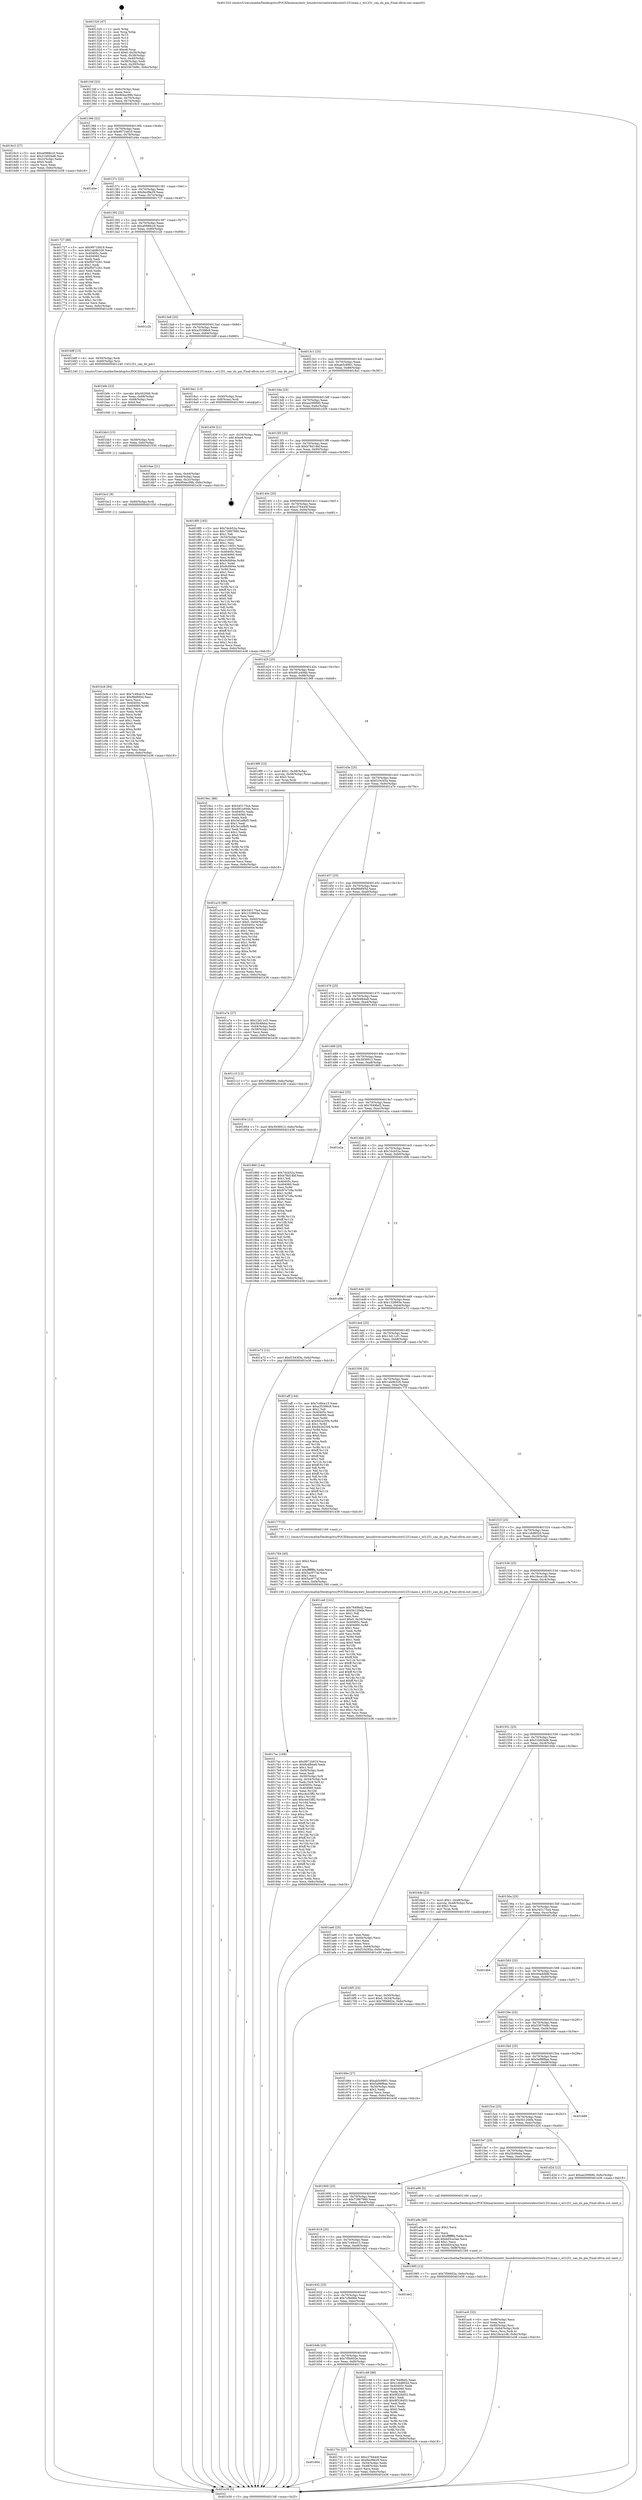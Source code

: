 digraph "0x401320" {
  label = "0x401320 (/mnt/c/Users/mathe/Desktop/tcc/POCII/binaries/extr_linuxdriversnetwirelesstiwl1251main.c_wl1251_can_do_pm_Final-ollvm.out::main(0))"
  labelloc = "t"
  node[shape=record]

  Entry [label="",width=0.3,height=0.3,shape=circle,fillcolor=black,style=filled]
  "0x40134f" [label="{
     0x40134f [23]\l
     | [instrs]\l
     &nbsp;&nbsp;0x40134f \<+3\>: mov -0x6c(%rbp),%eax\l
     &nbsp;&nbsp;0x401352 \<+2\>: mov %eax,%ecx\l
     &nbsp;&nbsp;0x401354 \<+6\>: sub $0x904ec99b,%ecx\l
     &nbsp;&nbsp;0x40135a \<+3\>: mov %eax,-0x70(%rbp)\l
     &nbsp;&nbsp;0x40135d \<+3\>: mov %ecx,-0x74(%rbp)\l
     &nbsp;&nbsp;0x401360 \<+6\>: je 00000000004016c3 \<main+0x3a3\>\l
  }"]
  "0x4016c3" [label="{
     0x4016c3 [27]\l
     | [instrs]\l
     &nbsp;&nbsp;0x4016c3 \<+5\>: mov $0xa0988cc0,%eax\l
     &nbsp;&nbsp;0x4016c8 \<+5\>: mov $0x31b92bd6,%ecx\l
     &nbsp;&nbsp;0x4016cd \<+3\>: mov -0x2c(%rbp),%edx\l
     &nbsp;&nbsp;0x4016d0 \<+3\>: cmp $0x0,%edx\l
     &nbsp;&nbsp;0x4016d3 \<+3\>: cmove %ecx,%eax\l
     &nbsp;&nbsp;0x4016d6 \<+3\>: mov %eax,-0x6c(%rbp)\l
     &nbsp;&nbsp;0x4016d9 \<+5\>: jmp 0000000000401e38 \<main+0xb18\>\l
  }"]
  "0x401366" [label="{
     0x401366 [22]\l
     | [instrs]\l
     &nbsp;&nbsp;0x401366 \<+5\>: jmp 000000000040136b \<main+0x4b\>\l
     &nbsp;&nbsp;0x40136b \<+3\>: mov -0x70(%rbp),%eax\l
     &nbsp;&nbsp;0x40136e \<+5\>: sub $0x9971b919,%eax\l
     &nbsp;&nbsp;0x401373 \<+3\>: mov %eax,-0x78(%rbp)\l
     &nbsp;&nbsp;0x401376 \<+6\>: je 0000000000401d4e \<main+0xa2e\>\l
  }"]
  Exit [label="",width=0.3,height=0.3,shape=circle,fillcolor=black,style=filled,peripheries=2]
  "0x401d4e" [label="{
     0x401d4e\l
  }", style=dashed]
  "0x40137c" [label="{
     0x40137c [22]\l
     | [instrs]\l
     &nbsp;&nbsp;0x40137c \<+5\>: jmp 0000000000401381 \<main+0x61\>\l
     &nbsp;&nbsp;0x401381 \<+3\>: mov -0x70(%rbp),%eax\l
     &nbsp;&nbsp;0x401384 \<+5\>: sub $0x9ecf9e29,%eax\l
     &nbsp;&nbsp;0x401389 \<+3\>: mov %eax,-0x7c(%rbp)\l
     &nbsp;&nbsp;0x40138c \<+6\>: je 0000000000401727 \<main+0x407\>\l
  }"]
  "0x401bcb" [label="{
     0x401bcb [84]\l
     | [instrs]\l
     &nbsp;&nbsp;0x401bcb \<+5\>: mov $0x7c49ce15,%eax\l
     &nbsp;&nbsp;0x401bd0 \<+5\>: mov $0xf9bf0f3d,%esi\l
     &nbsp;&nbsp;0x401bd5 \<+2\>: xor %ecx,%ecx\l
     &nbsp;&nbsp;0x401bd7 \<+7\>: mov 0x40405c,%edx\l
     &nbsp;&nbsp;0x401bde \<+8\>: mov 0x404060,%r8d\l
     &nbsp;&nbsp;0x401be6 \<+3\>: sub $0x1,%ecx\l
     &nbsp;&nbsp;0x401be9 \<+3\>: mov %edx,%r9d\l
     &nbsp;&nbsp;0x401bec \<+3\>: add %ecx,%r9d\l
     &nbsp;&nbsp;0x401bef \<+4\>: imul %r9d,%edx\l
     &nbsp;&nbsp;0x401bf3 \<+3\>: and $0x1,%edx\l
     &nbsp;&nbsp;0x401bf6 \<+3\>: cmp $0x0,%edx\l
     &nbsp;&nbsp;0x401bf9 \<+4\>: sete %r10b\l
     &nbsp;&nbsp;0x401bfd \<+4\>: cmp $0xa,%r8d\l
     &nbsp;&nbsp;0x401c01 \<+4\>: setl %r11b\l
     &nbsp;&nbsp;0x401c05 \<+3\>: mov %r10b,%bl\l
     &nbsp;&nbsp;0x401c08 \<+3\>: and %r11b,%bl\l
     &nbsp;&nbsp;0x401c0b \<+3\>: xor %r11b,%r10b\l
     &nbsp;&nbsp;0x401c0e \<+3\>: or %r10b,%bl\l
     &nbsp;&nbsp;0x401c11 \<+3\>: test $0x1,%bl\l
     &nbsp;&nbsp;0x401c14 \<+3\>: cmovne %esi,%eax\l
     &nbsp;&nbsp;0x401c17 \<+3\>: mov %eax,-0x6c(%rbp)\l
     &nbsp;&nbsp;0x401c1a \<+5\>: jmp 0000000000401e38 \<main+0xb18\>\l
  }"]
  "0x401727" [label="{
     0x401727 [88]\l
     | [instrs]\l
     &nbsp;&nbsp;0x401727 \<+5\>: mov $0x9971b919,%eax\l
     &nbsp;&nbsp;0x40172c \<+5\>: mov $0x1ab9b326,%ecx\l
     &nbsp;&nbsp;0x401731 \<+7\>: mov 0x40405c,%edx\l
     &nbsp;&nbsp;0x401738 \<+7\>: mov 0x404060,%esi\l
     &nbsp;&nbsp;0x40173f \<+2\>: mov %edx,%edi\l
     &nbsp;&nbsp;0x401741 \<+6\>: sub $0xf507c261,%edi\l
     &nbsp;&nbsp;0x401747 \<+3\>: sub $0x1,%edi\l
     &nbsp;&nbsp;0x40174a \<+6\>: add $0xf507c261,%edi\l
     &nbsp;&nbsp;0x401750 \<+3\>: imul %edi,%edx\l
     &nbsp;&nbsp;0x401753 \<+3\>: and $0x1,%edx\l
     &nbsp;&nbsp;0x401756 \<+3\>: cmp $0x0,%edx\l
     &nbsp;&nbsp;0x401759 \<+4\>: sete %r8b\l
     &nbsp;&nbsp;0x40175d \<+3\>: cmp $0xa,%esi\l
     &nbsp;&nbsp;0x401760 \<+4\>: setl %r9b\l
     &nbsp;&nbsp;0x401764 \<+3\>: mov %r8b,%r10b\l
     &nbsp;&nbsp;0x401767 \<+3\>: and %r9b,%r10b\l
     &nbsp;&nbsp;0x40176a \<+3\>: xor %r9b,%r8b\l
     &nbsp;&nbsp;0x40176d \<+3\>: or %r8b,%r10b\l
     &nbsp;&nbsp;0x401770 \<+4\>: test $0x1,%r10b\l
     &nbsp;&nbsp;0x401774 \<+3\>: cmovne %ecx,%eax\l
     &nbsp;&nbsp;0x401777 \<+3\>: mov %eax,-0x6c(%rbp)\l
     &nbsp;&nbsp;0x40177a \<+5\>: jmp 0000000000401e38 \<main+0xb18\>\l
  }"]
  "0x401392" [label="{
     0x401392 [22]\l
     | [instrs]\l
     &nbsp;&nbsp;0x401392 \<+5\>: jmp 0000000000401397 \<main+0x77\>\l
     &nbsp;&nbsp;0x401397 \<+3\>: mov -0x70(%rbp),%eax\l
     &nbsp;&nbsp;0x40139a \<+5\>: sub $0xa0988cc0,%eax\l
     &nbsp;&nbsp;0x40139f \<+3\>: mov %eax,-0x80(%rbp)\l
     &nbsp;&nbsp;0x4013a2 \<+6\>: je 0000000000401c2b \<main+0x90b\>\l
  }"]
  "0x401bc2" [label="{
     0x401bc2 [9]\l
     | [instrs]\l
     &nbsp;&nbsp;0x401bc2 \<+4\>: mov -0x60(%rbp),%rdi\l
     &nbsp;&nbsp;0x401bc6 \<+5\>: call 0000000000401030 \<free@plt\>\l
     | [calls]\l
     &nbsp;&nbsp;0x401030 \{1\} (unknown)\l
  }"]
  "0x401c2b" [label="{
     0x401c2b\l
  }", style=dashed]
  "0x4013a8" [label="{
     0x4013a8 [25]\l
     | [instrs]\l
     &nbsp;&nbsp;0x4013a8 \<+5\>: jmp 00000000004013ad \<main+0x8d\>\l
     &nbsp;&nbsp;0x4013ad \<+3\>: mov -0x70(%rbp),%eax\l
     &nbsp;&nbsp;0x4013b0 \<+5\>: sub $0xa35396c9,%eax\l
     &nbsp;&nbsp;0x4013b5 \<+6\>: mov %eax,-0x84(%rbp)\l
     &nbsp;&nbsp;0x4013bb \<+6\>: je 0000000000401b8f \<main+0x86f\>\l
  }"]
  "0x401bb3" [label="{
     0x401bb3 [15]\l
     | [instrs]\l
     &nbsp;&nbsp;0x401bb3 \<+4\>: mov -0x50(%rbp),%rdi\l
     &nbsp;&nbsp;0x401bb7 \<+6\>: mov %eax,-0xfc(%rbp)\l
     &nbsp;&nbsp;0x401bbd \<+5\>: call 0000000000401030 \<free@plt\>\l
     | [calls]\l
     &nbsp;&nbsp;0x401030 \{1\} (unknown)\l
  }"]
  "0x401b8f" [label="{
     0x401b8f [13]\l
     | [instrs]\l
     &nbsp;&nbsp;0x401b8f \<+4\>: mov -0x50(%rbp),%rdi\l
     &nbsp;&nbsp;0x401b93 \<+4\>: mov -0x60(%rbp),%rsi\l
     &nbsp;&nbsp;0x401b97 \<+5\>: call 0000000000401240 \<wl1251_can_do_pm\>\l
     | [calls]\l
     &nbsp;&nbsp;0x401240 \{1\} (/mnt/c/Users/mathe/Desktop/tcc/POCII/binaries/extr_linuxdriversnetwirelesstiwl1251main.c_wl1251_can_do_pm_Final-ollvm.out::wl1251_can_do_pm)\l
  }"]
  "0x4013c1" [label="{
     0x4013c1 [25]\l
     | [instrs]\l
     &nbsp;&nbsp;0x4013c1 \<+5\>: jmp 00000000004013c6 \<main+0xa6\>\l
     &nbsp;&nbsp;0x4013c6 \<+3\>: mov -0x70(%rbp),%eax\l
     &nbsp;&nbsp;0x4013c9 \<+5\>: sub $0xab5c8901,%eax\l
     &nbsp;&nbsp;0x4013ce \<+6\>: mov %eax,-0x88(%rbp)\l
     &nbsp;&nbsp;0x4013d4 \<+6\>: je 00000000004016a1 \<main+0x381\>\l
  }"]
  "0x401b9c" [label="{
     0x401b9c [23]\l
     | [instrs]\l
     &nbsp;&nbsp;0x401b9c \<+10\>: movabs $0x4020b6,%rdi\l
     &nbsp;&nbsp;0x401ba6 \<+3\>: mov %eax,-0x68(%rbp)\l
     &nbsp;&nbsp;0x401ba9 \<+3\>: mov -0x68(%rbp),%esi\l
     &nbsp;&nbsp;0x401bac \<+2\>: mov $0x0,%al\l
     &nbsp;&nbsp;0x401bae \<+5\>: call 0000000000401040 \<printf@plt\>\l
     | [calls]\l
     &nbsp;&nbsp;0x401040 \{1\} (unknown)\l
  }"]
  "0x4016a1" [label="{
     0x4016a1 [13]\l
     | [instrs]\l
     &nbsp;&nbsp;0x4016a1 \<+4\>: mov -0x40(%rbp),%rax\l
     &nbsp;&nbsp;0x4016a5 \<+4\>: mov 0x8(%rax),%rdi\l
     &nbsp;&nbsp;0x4016a9 \<+5\>: call 0000000000401060 \<atoi@plt\>\l
     | [calls]\l
     &nbsp;&nbsp;0x401060 \{1\} (unknown)\l
  }"]
  "0x4013da" [label="{
     0x4013da [25]\l
     | [instrs]\l
     &nbsp;&nbsp;0x4013da \<+5\>: jmp 00000000004013df \<main+0xbf\>\l
     &nbsp;&nbsp;0x4013df \<+3\>: mov -0x70(%rbp),%eax\l
     &nbsp;&nbsp;0x4013e2 \<+5\>: sub $0xae299690,%eax\l
     &nbsp;&nbsp;0x4013e7 \<+6\>: mov %eax,-0x8c(%rbp)\l
     &nbsp;&nbsp;0x4013ed \<+6\>: je 0000000000401d39 \<main+0xa19\>\l
  }"]
  "0x401ac6" [label="{
     0x401ac6 [32]\l
     | [instrs]\l
     &nbsp;&nbsp;0x401ac6 \<+6\>: mov -0xf8(%rbp),%ecx\l
     &nbsp;&nbsp;0x401acc \<+3\>: imul %eax,%ecx\l
     &nbsp;&nbsp;0x401acf \<+4\>: mov -0x60(%rbp),%rsi\l
     &nbsp;&nbsp;0x401ad3 \<+4\>: movslq -0x64(%rbp),%rdi\l
     &nbsp;&nbsp;0x401ad7 \<+3\>: mov %ecx,(%rsi,%rdi,4)\l
     &nbsp;&nbsp;0x401ada \<+7\>: movl $0x1feca1d6,-0x6c(%rbp)\l
     &nbsp;&nbsp;0x401ae1 \<+5\>: jmp 0000000000401e38 \<main+0xb18\>\l
  }"]
  "0x401d39" [label="{
     0x401d39 [21]\l
     | [instrs]\l
     &nbsp;&nbsp;0x401d39 \<+3\>: mov -0x34(%rbp),%eax\l
     &nbsp;&nbsp;0x401d3c \<+7\>: add $0xe8,%rsp\l
     &nbsp;&nbsp;0x401d43 \<+1\>: pop %rbx\l
     &nbsp;&nbsp;0x401d44 \<+2\>: pop %r12\l
     &nbsp;&nbsp;0x401d46 \<+2\>: pop %r13\l
     &nbsp;&nbsp;0x401d48 \<+2\>: pop %r14\l
     &nbsp;&nbsp;0x401d4a \<+2\>: pop %r15\l
     &nbsp;&nbsp;0x401d4c \<+1\>: pop %rbp\l
     &nbsp;&nbsp;0x401d4d \<+1\>: ret\l
  }"]
  "0x4013f3" [label="{
     0x4013f3 [25]\l
     | [instrs]\l
     &nbsp;&nbsp;0x4013f3 \<+5\>: jmp 00000000004013f8 \<main+0xd8\>\l
     &nbsp;&nbsp;0x4013f8 \<+3\>: mov -0x70(%rbp),%eax\l
     &nbsp;&nbsp;0x4013fb \<+5\>: sub $0xb78d14bf,%eax\l
     &nbsp;&nbsp;0x401400 \<+6\>: mov %eax,-0x90(%rbp)\l
     &nbsp;&nbsp;0x401406 \<+6\>: je 00000000004018f0 \<main+0x5d0\>\l
  }"]
  "0x401a9e" [label="{
     0x401a9e [40]\l
     | [instrs]\l
     &nbsp;&nbsp;0x401a9e \<+5\>: mov $0x2,%ecx\l
     &nbsp;&nbsp;0x401aa3 \<+1\>: cltd\l
     &nbsp;&nbsp;0x401aa4 \<+2\>: idiv %ecx\l
     &nbsp;&nbsp;0x401aa6 \<+6\>: imul $0xfffffffe,%edx,%ecx\l
     &nbsp;&nbsp;0x401aac \<+6\>: add $0xbd3ca3aa,%ecx\l
     &nbsp;&nbsp;0x401ab2 \<+3\>: add $0x1,%ecx\l
     &nbsp;&nbsp;0x401ab5 \<+6\>: sub $0xbd3ca3aa,%ecx\l
     &nbsp;&nbsp;0x401abb \<+6\>: mov %ecx,-0xf8(%rbp)\l
     &nbsp;&nbsp;0x401ac1 \<+5\>: call 0000000000401160 \<next_i\>\l
     | [calls]\l
     &nbsp;&nbsp;0x401160 \{1\} (/mnt/c/Users/mathe/Desktop/tcc/POCII/binaries/extr_linuxdriversnetwirelesstiwl1251main.c_wl1251_can_do_pm_Final-ollvm.out::next_i)\l
  }"]
  "0x4018f0" [label="{
     0x4018f0 [165]\l
     | [instrs]\l
     &nbsp;&nbsp;0x4018f0 \<+5\>: mov $0x7dcb52a,%eax\l
     &nbsp;&nbsp;0x4018f5 \<+5\>: mov $0x72867980,%ecx\l
     &nbsp;&nbsp;0x4018fa \<+2\>: mov $0x1,%dl\l
     &nbsp;&nbsp;0x4018fc \<+3\>: mov -0x54(%rbp),%esi\l
     &nbsp;&nbsp;0x4018ff \<+6\>: add $0xc116f31,%esi\l
     &nbsp;&nbsp;0x401905 \<+3\>: add $0x1,%esi\l
     &nbsp;&nbsp;0x401908 \<+6\>: sub $0xc116f31,%esi\l
     &nbsp;&nbsp;0x40190e \<+3\>: mov %esi,-0x54(%rbp)\l
     &nbsp;&nbsp;0x401911 \<+7\>: mov 0x40405c,%esi\l
     &nbsp;&nbsp;0x401918 \<+7\>: mov 0x404060,%edi\l
     &nbsp;&nbsp;0x40191f \<+3\>: mov %esi,%r8d\l
     &nbsp;&nbsp;0x401922 \<+7\>: sub $0x9cf494e,%r8d\l
     &nbsp;&nbsp;0x401929 \<+4\>: sub $0x1,%r8d\l
     &nbsp;&nbsp;0x40192d \<+7\>: add $0x9cf494e,%r8d\l
     &nbsp;&nbsp;0x401934 \<+4\>: imul %r8d,%esi\l
     &nbsp;&nbsp;0x401938 \<+3\>: and $0x1,%esi\l
     &nbsp;&nbsp;0x40193b \<+3\>: cmp $0x0,%esi\l
     &nbsp;&nbsp;0x40193e \<+4\>: sete %r9b\l
     &nbsp;&nbsp;0x401942 \<+3\>: cmp $0xa,%edi\l
     &nbsp;&nbsp;0x401945 \<+4\>: setl %r10b\l
     &nbsp;&nbsp;0x401949 \<+3\>: mov %r9b,%r11b\l
     &nbsp;&nbsp;0x40194c \<+4\>: xor $0xff,%r11b\l
     &nbsp;&nbsp;0x401950 \<+3\>: mov %r10b,%bl\l
     &nbsp;&nbsp;0x401953 \<+3\>: xor $0xff,%bl\l
     &nbsp;&nbsp;0x401956 \<+3\>: xor $0x0,%dl\l
     &nbsp;&nbsp;0x401959 \<+3\>: mov %r11b,%r14b\l
     &nbsp;&nbsp;0x40195c \<+4\>: and $0x0,%r14b\l
     &nbsp;&nbsp;0x401960 \<+3\>: and %dl,%r9b\l
     &nbsp;&nbsp;0x401963 \<+3\>: mov %bl,%r15b\l
     &nbsp;&nbsp;0x401966 \<+4\>: and $0x0,%r15b\l
     &nbsp;&nbsp;0x40196a \<+3\>: and %dl,%r10b\l
     &nbsp;&nbsp;0x40196d \<+3\>: or %r9b,%r14b\l
     &nbsp;&nbsp;0x401970 \<+3\>: or %r10b,%r15b\l
     &nbsp;&nbsp;0x401973 \<+3\>: xor %r15b,%r14b\l
     &nbsp;&nbsp;0x401976 \<+3\>: or %bl,%r11b\l
     &nbsp;&nbsp;0x401979 \<+4\>: xor $0xff,%r11b\l
     &nbsp;&nbsp;0x40197d \<+3\>: or $0x0,%dl\l
     &nbsp;&nbsp;0x401980 \<+3\>: and %dl,%r11b\l
     &nbsp;&nbsp;0x401983 \<+3\>: or %r11b,%r14b\l
     &nbsp;&nbsp;0x401986 \<+4\>: test $0x1,%r14b\l
     &nbsp;&nbsp;0x40198a \<+3\>: cmovne %ecx,%eax\l
     &nbsp;&nbsp;0x40198d \<+3\>: mov %eax,-0x6c(%rbp)\l
     &nbsp;&nbsp;0x401990 \<+5\>: jmp 0000000000401e38 \<main+0xb18\>\l
  }"]
  "0x40140c" [label="{
     0x40140c [25]\l
     | [instrs]\l
     &nbsp;&nbsp;0x40140c \<+5\>: jmp 0000000000401411 \<main+0xf1\>\l
     &nbsp;&nbsp;0x401411 \<+3\>: mov -0x70(%rbp),%eax\l
     &nbsp;&nbsp;0x401414 \<+5\>: sub $0xc276444f,%eax\l
     &nbsp;&nbsp;0x401419 \<+6\>: mov %eax,-0x94(%rbp)\l
     &nbsp;&nbsp;0x40141f \<+6\>: je 00000000004019a1 \<main+0x681\>\l
  }"]
  "0x401a10" [label="{
     0x401a10 [98]\l
     | [instrs]\l
     &nbsp;&nbsp;0x401a10 \<+5\>: mov $0x345175a4,%ecx\l
     &nbsp;&nbsp;0x401a15 \<+5\>: mov $0x132f993e,%edx\l
     &nbsp;&nbsp;0x401a1a \<+2\>: xor %esi,%esi\l
     &nbsp;&nbsp;0x401a1c \<+4\>: mov %rax,-0x60(%rbp)\l
     &nbsp;&nbsp;0x401a20 \<+7\>: movl $0x0,-0x64(%rbp)\l
     &nbsp;&nbsp;0x401a27 \<+8\>: mov 0x40405c,%r8d\l
     &nbsp;&nbsp;0x401a2f \<+8\>: mov 0x404060,%r9d\l
     &nbsp;&nbsp;0x401a37 \<+3\>: sub $0x1,%esi\l
     &nbsp;&nbsp;0x401a3a \<+3\>: mov %r8d,%r10d\l
     &nbsp;&nbsp;0x401a3d \<+3\>: add %esi,%r10d\l
     &nbsp;&nbsp;0x401a40 \<+4\>: imul %r10d,%r8d\l
     &nbsp;&nbsp;0x401a44 \<+4\>: and $0x1,%r8d\l
     &nbsp;&nbsp;0x401a48 \<+4\>: cmp $0x0,%r8d\l
     &nbsp;&nbsp;0x401a4c \<+4\>: sete %r11b\l
     &nbsp;&nbsp;0x401a50 \<+4\>: cmp $0xa,%r9d\l
     &nbsp;&nbsp;0x401a54 \<+3\>: setl %bl\l
     &nbsp;&nbsp;0x401a57 \<+3\>: mov %r11b,%r14b\l
     &nbsp;&nbsp;0x401a5a \<+3\>: and %bl,%r14b\l
     &nbsp;&nbsp;0x401a5d \<+3\>: xor %bl,%r11b\l
     &nbsp;&nbsp;0x401a60 \<+3\>: or %r11b,%r14b\l
     &nbsp;&nbsp;0x401a63 \<+4\>: test $0x1,%r14b\l
     &nbsp;&nbsp;0x401a67 \<+3\>: cmovne %edx,%ecx\l
     &nbsp;&nbsp;0x401a6a \<+3\>: mov %ecx,-0x6c(%rbp)\l
     &nbsp;&nbsp;0x401a6d \<+5\>: jmp 0000000000401e38 \<main+0xb18\>\l
  }"]
  "0x4019a1" [label="{
     0x4019a1 [88]\l
     | [instrs]\l
     &nbsp;&nbsp;0x4019a1 \<+5\>: mov $0x345175a4,%eax\l
     &nbsp;&nbsp;0x4019a6 \<+5\>: mov $0xd91a494b,%ecx\l
     &nbsp;&nbsp;0x4019ab \<+7\>: mov 0x40405c,%edx\l
     &nbsp;&nbsp;0x4019b2 \<+7\>: mov 0x404060,%esi\l
     &nbsp;&nbsp;0x4019b9 \<+2\>: mov %edx,%edi\l
     &nbsp;&nbsp;0x4019bb \<+6\>: sub $0x3e1a9bf5,%edi\l
     &nbsp;&nbsp;0x4019c1 \<+3\>: sub $0x1,%edi\l
     &nbsp;&nbsp;0x4019c4 \<+6\>: add $0x3e1a9bf5,%edi\l
     &nbsp;&nbsp;0x4019ca \<+3\>: imul %edi,%edx\l
     &nbsp;&nbsp;0x4019cd \<+3\>: and $0x1,%edx\l
     &nbsp;&nbsp;0x4019d0 \<+3\>: cmp $0x0,%edx\l
     &nbsp;&nbsp;0x4019d3 \<+4\>: sete %r8b\l
     &nbsp;&nbsp;0x4019d7 \<+3\>: cmp $0xa,%esi\l
     &nbsp;&nbsp;0x4019da \<+4\>: setl %r9b\l
     &nbsp;&nbsp;0x4019de \<+3\>: mov %r8b,%r10b\l
     &nbsp;&nbsp;0x4019e1 \<+3\>: and %r9b,%r10b\l
     &nbsp;&nbsp;0x4019e4 \<+3\>: xor %r9b,%r8b\l
     &nbsp;&nbsp;0x4019e7 \<+3\>: or %r8b,%r10b\l
     &nbsp;&nbsp;0x4019ea \<+4\>: test $0x1,%r10b\l
     &nbsp;&nbsp;0x4019ee \<+3\>: cmovne %ecx,%eax\l
     &nbsp;&nbsp;0x4019f1 \<+3\>: mov %eax,-0x6c(%rbp)\l
     &nbsp;&nbsp;0x4019f4 \<+5\>: jmp 0000000000401e38 \<main+0xb18\>\l
  }"]
  "0x401425" [label="{
     0x401425 [25]\l
     | [instrs]\l
     &nbsp;&nbsp;0x401425 \<+5\>: jmp 000000000040142a \<main+0x10a\>\l
     &nbsp;&nbsp;0x40142a \<+3\>: mov -0x70(%rbp),%eax\l
     &nbsp;&nbsp;0x40142d \<+5\>: sub $0xd91a494b,%eax\l
     &nbsp;&nbsp;0x401432 \<+6\>: mov %eax,-0x98(%rbp)\l
     &nbsp;&nbsp;0x401438 \<+6\>: je 00000000004019f9 \<main+0x6d9\>\l
  }"]
  "0x4017ac" [label="{
     0x4017ac [168]\l
     | [instrs]\l
     &nbsp;&nbsp;0x4017ac \<+5\>: mov $0x9971b919,%ecx\l
     &nbsp;&nbsp;0x4017b1 \<+5\>: mov $0xfb4fb4a8,%edx\l
     &nbsp;&nbsp;0x4017b6 \<+3\>: mov $0x1,%sil\l
     &nbsp;&nbsp;0x4017b9 \<+6\>: mov -0xf4(%rbp),%edi\l
     &nbsp;&nbsp;0x4017bf \<+3\>: imul %eax,%edi\l
     &nbsp;&nbsp;0x4017c2 \<+4\>: mov -0x50(%rbp),%r8\l
     &nbsp;&nbsp;0x4017c6 \<+4\>: movslq -0x54(%rbp),%r9\l
     &nbsp;&nbsp;0x4017ca \<+4\>: mov %edi,(%r8,%r9,4)\l
     &nbsp;&nbsp;0x4017ce \<+7\>: mov 0x40405c,%eax\l
     &nbsp;&nbsp;0x4017d5 \<+7\>: mov 0x404060,%edi\l
     &nbsp;&nbsp;0x4017dc \<+3\>: mov %eax,%r10d\l
     &nbsp;&nbsp;0x4017df \<+7\>: sub $0xc4e33ff2,%r10d\l
     &nbsp;&nbsp;0x4017e6 \<+4\>: sub $0x1,%r10d\l
     &nbsp;&nbsp;0x4017ea \<+7\>: add $0xc4e33ff2,%r10d\l
     &nbsp;&nbsp;0x4017f1 \<+4\>: imul %r10d,%eax\l
     &nbsp;&nbsp;0x4017f5 \<+3\>: and $0x1,%eax\l
     &nbsp;&nbsp;0x4017f8 \<+3\>: cmp $0x0,%eax\l
     &nbsp;&nbsp;0x4017fb \<+4\>: sete %r11b\l
     &nbsp;&nbsp;0x4017ff \<+3\>: cmp $0xa,%edi\l
     &nbsp;&nbsp;0x401802 \<+3\>: setl %bl\l
     &nbsp;&nbsp;0x401805 \<+3\>: mov %r11b,%r14b\l
     &nbsp;&nbsp;0x401808 \<+4\>: xor $0xff,%r14b\l
     &nbsp;&nbsp;0x40180c \<+3\>: mov %bl,%r15b\l
     &nbsp;&nbsp;0x40180f \<+4\>: xor $0xff,%r15b\l
     &nbsp;&nbsp;0x401813 \<+4\>: xor $0x1,%sil\l
     &nbsp;&nbsp;0x401817 \<+3\>: mov %r14b,%r12b\l
     &nbsp;&nbsp;0x40181a \<+4\>: and $0xff,%r12b\l
     &nbsp;&nbsp;0x40181e \<+3\>: and %sil,%r11b\l
     &nbsp;&nbsp;0x401821 \<+3\>: mov %r15b,%r13b\l
     &nbsp;&nbsp;0x401824 \<+4\>: and $0xff,%r13b\l
     &nbsp;&nbsp;0x401828 \<+3\>: and %sil,%bl\l
     &nbsp;&nbsp;0x40182b \<+3\>: or %r11b,%r12b\l
     &nbsp;&nbsp;0x40182e \<+3\>: or %bl,%r13b\l
     &nbsp;&nbsp;0x401831 \<+3\>: xor %r13b,%r12b\l
     &nbsp;&nbsp;0x401834 \<+3\>: or %r15b,%r14b\l
     &nbsp;&nbsp;0x401837 \<+4\>: xor $0xff,%r14b\l
     &nbsp;&nbsp;0x40183b \<+4\>: or $0x1,%sil\l
     &nbsp;&nbsp;0x40183f \<+3\>: and %sil,%r14b\l
     &nbsp;&nbsp;0x401842 \<+3\>: or %r14b,%r12b\l
     &nbsp;&nbsp;0x401845 \<+4\>: test $0x1,%r12b\l
     &nbsp;&nbsp;0x401849 \<+3\>: cmovne %edx,%ecx\l
     &nbsp;&nbsp;0x40184c \<+3\>: mov %ecx,-0x6c(%rbp)\l
     &nbsp;&nbsp;0x40184f \<+5\>: jmp 0000000000401e38 \<main+0xb18\>\l
  }"]
  "0x4019f9" [label="{
     0x4019f9 [23]\l
     | [instrs]\l
     &nbsp;&nbsp;0x4019f9 \<+7\>: movl $0x1,-0x58(%rbp)\l
     &nbsp;&nbsp;0x401a00 \<+4\>: movslq -0x58(%rbp),%rax\l
     &nbsp;&nbsp;0x401a04 \<+4\>: shl $0x2,%rax\l
     &nbsp;&nbsp;0x401a08 \<+3\>: mov %rax,%rdi\l
     &nbsp;&nbsp;0x401a0b \<+5\>: call 0000000000401050 \<malloc@plt\>\l
     | [calls]\l
     &nbsp;&nbsp;0x401050 \{1\} (unknown)\l
  }"]
  "0x40143e" [label="{
     0x40143e [25]\l
     | [instrs]\l
     &nbsp;&nbsp;0x40143e \<+5\>: jmp 0000000000401443 \<main+0x123\>\l
     &nbsp;&nbsp;0x401443 \<+3\>: mov -0x70(%rbp),%eax\l
     &nbsp;&nbsp;0x401446 \<+5\>: sub $0xf1043f3a,%eax\l
     &nbsp;&nbsp;0x40144b \<+6\>: mov %eax,-0x9c(%rbp)\l
     &nbsp;&nbsp;0x401451 \<+6\>: je 0000000000401a7e \<main+0x75e\>\l
  }"]
  "0x401784" [label="{
     0x401784 [40]\l
     | [instrs]\l
     &nbsp;&nbsp;0x401784 \<+5\>: mov $0x2,%ecx\l
     &nbsp;&nbsp;0x401789 \<+1\>: cltd\l
     &nbsp;&nbsp;0x40178a \<+2\>: idiv %ecx\l
     &nbsp;&nbsp;0x40178c \<+6\>: imul $0xfffffffe,%edx,%ecx\l
     &nbsp;&nbsp;0x401792 \<+6\>: add $0x5ac977af,%ecx\l
     &nbsp;&nbsp;0x401798 \<+3\>: add $0x1,%ecx\l
     &nbsp;&nbsp;0x40179b \<+6\>: sub $0x5ac977af,%ecx\l
     &nbsp;&nbsp;0x4017a1 \<+6\>: mov %ecx,-0xf4(%rbp)\l
     &nbsp;&nbsp;0x4017a7 \<+5\>: call 0000000000401160 \<next_i\>\l
     | [calls]\l
     &nbsp;&nbsp;0x401160 \{1\} (/mnt/c/Users/mathe/Desktop/tcc/POCII/binaries/extr_linuxdriversnetwirelesstiwl1251main.c_wl1251_can_do_pm_Final-ollvm.out::next_i)\l
  }"]
  "0x401a7e" [label="{
     0x401a7e [27]\l
     | [instrs]\l
     &nbsp;&nbsp;0x401a7e \<+5\>: mov $0x13d11cf1,%eax\l
     &nbsp;&nbsp;0x401a83 \<+5\>: mov $0x5fc6feba,%ecx\l
     &nbsp;&nbsp;0x401a88 \<+3\>: mov -0x64(%rbp),%edx\l
     &nbsp;&nbsp;0x401a8b \<+3\>: cmp -0x58(%rbp),%edx\l
     &nbsp;&nbsp;0x401a8e \<+3\>: cmovl %ecx,%eax\l
     &nbsp;&nbsp;0x401a91 \<+3\>: mov %eax,-0x6c(%rbp)\l
     &nbsp;&nbsp;0x401a94 \<+5\>: jmp 0000000000401e38 \<main+0xb18\>\l
  }"]
  "0x401457" [label="{
     0x401457 [25]\l
     | [instrs]\l
     &nbsp;&nbsp;0x401457 \<+5\>: jmp 000000000040145c \<main+0x13c\>\l
     &nbsp;&nbsp;0x40145c \<+3\>: mov -0x70(%rbp),%eax\l
     &nbsp;&nbsp;0x40145f \<+5\>: sub $0xf9bf0f3d,%eax\l
     &nbsp;&nbsp;0x401464 \<+6\>: mov %eax,-0xa0(%rbp)\l
     &nbsp;&nbsp;0x40146a \<+6\>: je 0000000000401c1f \<main+0x8ff\>\l
  }"]
  "0x401664" [label="{
     0x401664\l
  }", style=dashed]
  "0x401c1f" [label="{
     0x401c1f [12]\l
     | [instrs]\l
     &nbsp;&nbsp;0x401c1f \<+7\>: movl $0x7cf6d9f4,-0x6c(%rbp)\l
     &nbsp;&nbsp;0x401c26 \<+5\>: jmp 0000000000401e38 \<main+0xb18\>\l
  }"]
  "0x401470" [label="{
     0x401470 [25]\l
     | [instrs]\l
     &nbsp;&nbsp;0x401470 \<+5\>: jmp 0000000000401475 \<main+0x155\>\l
     &nbsp;&nbsp;0x401475 \<+3\>: mov -0x70(%rbp),%eax\l
     &nbsp;&nbsp;0x401478 \<+5\>: sub $0xfb4fb4a8,%eax\l
     &nbsp;&nbsp;0x40147d \<+6\>: mov %eax,-0xa4(%rbp)\l
     &nbsp;&nbsp;0x401483 \<+6\>: je 0000000000401854 \<main+0x534\>\l
  }"]
  "0x40170c" [label="{
     0x40170c [27]\l
     | [instrs]\l
     &nbsp;&nbsp;0x40170c \<+5\>: mov $0xc276444f,%eax\l
     &nbsp;&nbsp;0x401711 \<+5\>: mov $0x9ecf9e29,%ecx\l
     &nbsp;&nbsp;0x401716 \<+3\>: mov -0x54(%rbp),%edx\l
     &nbsp;&nbsp;0x401719 \<+3\>: cmp -0x48(%rbp),%edx\l
     &nbsp;&nbsp;0x40171c \<+3\>: cmovl %ecx,%eax\l
     &nbsp;&nbsp;0x40171f \<+3\>: mov %eax,-0x6c(%rbp)\l
     &nbsp;&nbsp;0x401722 \<+5\>: jmp 0000000000401e38 \<main+0xb18\>\l
  }"]
  "0x401854" [label="{
     0x401854 [12]\l
     | [instrs]\l
     &nbsp;&nbsp;0x401854 \<+7\>: movl $0x3936913,-0x6c(%rbp)\l
     &nbsp;&nbsp;0x40185b \<+5\>: jmp 0000000000401e38 \<main+0xb18\>\l
  }"]
  "0x401489" [label="{
     0x401489 [25]\l
     | [instrs]\l
     &nbsp;&nbsp;0x401489 \<+5\>: jmp 000000000040148e \<main+0x16e\>\l
     &nbsp;&nbsp;0x40148e \<+3\>: mov -0x70(%rbp),%eax\l
     &nbsp;&nbsp;0x401491 \<+5\>: sub $0x3936913,%eax\l
     &nbsp;&nbsp;0x401496 \<+6\>: mov %eax,-0xa8(%rbp)\l
     &nbsp;&nbsp;0x40149c \<+6\>: je 0000000000401860 \<main+0x540\>\l
  }"]
  "0x40164b" [label="{
     0x40164b [25]\l
     | [instrs]\l
     &nbsp;&nbsp;0x40164b \<+5\>: jmp 0000000000401650 \<main+0x330\>\l
     &nbsp;&nbsp;0x401650 \<+3\>: mov -0x70(%rbp),%eax\l
     &nbsp;&nbsp;0x401653 \<+5\>: sub $0x7f56602e,%eax\l
     &nbsp;&nbsp;0x401658 \<+6\>: mov %eax,-0xf0(%rbp)\l
     &nbsp;&nbsp;0x40165e \<+6\>: je 000000000040170c \<main+0x3ec\>\l
  }"]
  "0x401860" [label="{
     0x401860 [144]\l
     | [instrs]\l
     &nbsp;&nbsp;0x401860 \<+5\>: mov $0x7dcb52a,%eax\l
     &nbsp;&nbsp;0x401865 \<+5\>: mov $0xb78d14bf,%ecx\l
     &nbsp;&nbsp;0x40186a \<+2\>: mov $0x1,%dl\l
     &nbsp;&nbsp;0x40186c \<+7\>: mov 0x40405c,%esi\l
     &nbsp;&nbsp;0x401873 \<+7\>: mov 0x404060,%edi\l
     &nbsp;&nbsp;0x40187a \<+3\>: mov %esi,%r8d\l
     &nbsp;&nbsp;0x40187d \<+7\>: add $0x87e7c8a,%r8d\l
     &nbsp;&nbsp;0x401884 \<+4\>: sub $0x1,%r8d\l
     &nbsp;&nbsp;0x401888 \<+7\>: sub $0x87e7c8a,%r8d\l
     &nbsp;&nbsp;0x40188f \<+4\>: imul %r8d,%esi\l
     &nbsp;&nbsp;0x401893 \<+3\>: and $0x1,%esi\l
     &nbsp;&nbsp;0x401896 \<+3\>: cmp $0x0,%esi\l
     &nbsp;&nbsp;0x401899 \<+4\>: sete %r9b\l
     &nbsp;&nbsp;0x40189d \<+3\>: cmp $0xa,%edi\l
     &nbsp;&nbsp;0x4018a0 \<+4\>: setl %r10b\l
     &nbsp;&nbsp;0x4018a4 \<+3\>: mov %r9b,%r11b\l
     &nbsp;&nbsp;0x4018a7 \<+4\>: xor $0xff,%r11b\l
     &nbsp;&nbsp;0x4018ab \<+3\>: mov %r10b,%bl\l
     &nbsp;&nbsp;0x4018ae \<+3\>: xor $0xff,%bl\l
     &nbsp;&nbsp;0x4018b1 \<+3\>: xor $0x0,%dl\l
     &nbsp;&nbsp;0x4018b4 \<+3\>: mov %r11b,%r14b\l
     &nbsp;&nbsp;0x4018b7 \<+4\>: and $0x0,%r14b\l
     &nbsp;&nbsp;0x4018bb \<+3\>: and %dl,%r9b\l
     &nbsp;&nbsp;0x4018be \<+3\>: mov %bl,%r15b\l
     &nbsp;&nbsp;0x4018c1 \<+4\>: and $0x0,%r15b\l
     &nbsp;&nbsp;0x4018c5 \<+3\>: and %dl,%r10b\l
     &nbsp;&nbsp;0x4018c8 \<+3\>: or %r9b,%r14b\l
     &nbsp;&nbsp;0x4018cb \<+3\>: or %r10b,%r15b\l
     &nbsp;&nbsp;0x4018ce \<+3\>: xor %r15b,%r14b\l
     &nbsp;&nbsp;0x4018d1 \<+3\>: or %bl,%r11b\l
     &nbsp;&nbsp;0x4018d4 \<+4\>: xor $0xff,%r11b\l
     &nbsp;&nbsp;0x4018d8 \<+3\>: or $0x0,%dl\l
     &nbsp;&nbsp;0x4018db \<+3\>: and %dl,%r11b\l
     &nbsp;&nbsp;0x4018de \<+3\>: or %r11b,%r14b\l
     &nbsp;&nbsp;0x4018e1 \<+4\>: test $0x1,%r14b\l
     &nbsp;&nbsp;0x4018e5 \<+3\>: cmovne %ecx,%eax\l
     &nbsp;&nbsp;0x4018e8 \<+3\>: mov %eax,-0x6c(%rbp)\l
     &nbsp;&nbsp;0x4018eb \<+5\>: jmp 0000000000401e38 \<main+0xb18\>\l
  }"]
  "0x4014a2" [label="{
     0x4014a2 [25]\l
     | [instrs]\l
     &nbsp;&nbsp;0x4014a2 \<+5\>: jmp 00000000004014a7 \<main+0x187\>\l
     &nbsp;&nbsp;0x4014a7 \<+3\>: mov -0x70(%rbp),%eax\l
     &nbsp;&nbsp;0x4014aa \<+5\>: sub $0x7649bd2,%eax\l
     &nbsp;&nbsp;0x4014af \<+6\>: mov %eax,-0xac(%rbp)\l
     &nbsp;&nbsp;0x4014b5 \<+6\>: je 0000000000401e2a \<main+0xb0a\>\l
  }"]
  "0x401c48" [label="{
     0x401c48 [88]\l
     | [instrs]\l
     &nbsp;&nbsp;0x401c48 \<+5\>: mov $0x7649bd2,%eax\l
     &nbsp;&nbsp;0x401c4d \<+5\>: mov $0x1c6d802d,%ecx\l
     &nbsp;&nbsp;0x401c52 \<+7\>: mov 0x40405c,%edx\l
     &nbsp;&nbsp;0x401c59 \<+7\>: mov 0x404060,%esi\l
     &nbsp;&nbsp;0x401c60 \<+2\>: mov %edx,%edi\l
     &nbsp;&nbsp;0x401c62 \<+6\>: add $0x9f326d55,%edi\l
     &nbsp;&nbsp;0x401c68 \<+3\>: sub $0x1,%edi\l
     &nbsp;&nbsp;0x401c6b \<+6\>: sub $0x9f326d55,%edi\l
     &nbsp;&nbsp;0x401c71 \<+3\>: imul %edi,%edx\l
     &nbsp;&nbsp;0x401c74 \<+3\>: and $0x1,%edx\l
     &nbsp;&nbsp;0x401c77 \<+3\>: cmp $0x0,%edx\l
     &nbsp;&nbsp;0x401c7a \<+4\>: sete %r8b\l
     &nbsp;&nbsp;0x401c7e \<+3\>: cmp $0xa,%esi\l
     &nbsp;&nbsp;0x401c81 \<+4\>: setl %r9b\l
     &nbsp;&nbsp;0x401c85 \<+3\>: mov %r8b,%r10b\l
     &nbsp;&nbsp;0x401c88 \<+3\>: and %r9b,%r10b\l
     &nbsp;&nbsp;0x401c8b \<+3\>: xor %r9b,%r8b\l
     &nbsp;&nbsp;0x401c8e \<+3\>: or %r8b,%r10b\l
     &nbsp;&nbsp;0x401c91 \<+4\>: test $0x1,%r10b\l
     &nbsp;&nbsp;0x401c95 \<+3\>: cmovne %ecx,%eax\l
     &nbsp;&nbsp;0x401c98 \<+3\>: mov %eax,-0x6c(%rbp)\l
     &nbsp;&nbsp;0x401c9b \<+5\>: jmp 0000000000401e38 \<main+0xb18\>\l
  }"]
  "0x401e2a" [label="{
     0x401e2a\l
  }", style=dashed]
  "0x4014bb" [label="{
     0x4014bb [25]\l
     | [instrs]\l
     &nbsp;&nbsp;0x4014bb \<+5\>: jmp 00000000004014c0 \<main+0x1a0\>\l
     &nbsp;&nbsp;0x4014c0 \<+3\>: mov -0x70(%rbp),%eax\l
     &nbsp;&nbsp;0x4014c3 \<+5\>: sub $0x7dcb52a,%eax\l
     &nbsp;&nbsp;0x4014c8 \<+6\>: mov %eax,-0xb0(%rbp)\l
     &nbsp;&nbsp;0x4014ce \<+6\>: je 0000000000401d9b \<main+0xa7b\>\l
  }"]
  "0x401632" [label="{
     0x401632 [25]\l
     | [instrs]\l
     &nbsp;&nbsp;0x401632 \<+5\>: jmp 0000000000401637 \<main+0x317\>\l
     &nbsp;&nbsp;0x401637 \<+3\>: mov -0x70(%rbp),%eax\l
     &nbsp;&nbsp;0x40163a \<+5\>: sub $0x7cf6d9f4,%eax\l
     &nbsp;&nbsp;0x40163f \<+6\>: mov %eax,-0xec(%rbp)\l
     &nbsp;&nbsp;0x401645 \<+6\>: je 0000000000401c48 \<main+0x928\>\l
  }"]
  "0x401d9b" [label="{
     0x401d9b\l
  }", style=dashed]
  "0x4014d4" [label="{
     0x4014d4 [25]\l
     | [instrs]\l
     &nbsp;&nbsp;0x4014d4 \<+5\>: jmp 00000000004014d9 \<main+0x1b9\>\l
     &nbsp;&nbsp;0x4014d9 \<+3\>: mov -0x70(%rbp),%eax\l
     &nbsp;&nbsp;0x4014dc \<+5\>: sub $0x132f993e,%eax\l
     &nbsp;&nbsp;0x4014e1 \<+6\>: mov %eax,-0xb4(%rbp)\l
     &nbsp;&nbsp;0x4014e7 \<+6\>: je 0000000000401a72 \<main+0x752\>\l
  }"]
  "0x401de2" [label="{
     0x401de2\l
  }", style=dashed]
  "0x401a72" [label="{
     0x401a72 [12]\l
     | [instrs]\l
     &nbsp;&nbsp;0x401a72 \<+7\>: movl $0xf1043f3a,-0x6c(%rbp)\l
     &nbsp;&nbsp;0x401a79 \<+5\>: jmp 0000000000401e38 \<main+0xb18\>\l
  }"]
  "0x4014ed" [label="{
     0x4014ed [25]\l
     | [instrs]\l
     &nbsp;&nbsp;0x4014ed \<+5\>: jmp 00000000004014f2 \<main+0x1d2\>\l
     &nbsp;&nbsp;0x4014f2 \<+3\>: mov -0x70(%rbp),%eax\l
     &nbsp;&nbsp;0x4014f5 \<+5\>: sub $0x13d11cf1,%eax\l
     &nbsp;&nbsp;0x4014fa \<+6\>: mov %eax,-0xb8(%rbp)\l
     &nbsp;&nbsp;0x401500 \<+6\>: je 0000000000401aff \<main+0x7df\>\l
  }"]
  "0x401619" [label="{
     0x401619 [25]\l
     | [instrs]\l
     &nbsp;&nbsp;0x401619 \<+5\>: jmp 000000000040161e \<main+0x2fe\>\l
     &nbsp;&nbsp;0x40161e \<+3\>: mov -0x70(%rbp),%eax\l
     &nbsp;&nbsp;0x401621 \<+5\>: sub $0x7c49ce15,%eax\l
     &nbsp;&nbsp;0x401626 \<+6\>: mov %eax,-0xe8(%rbp)\l
     &nbsp;&nbsp;0x40162c \<+6\>: je 0000000000401de2 \<main+0xac2\>\l
  }"]
  "0x401aff" [label="{
     0x401aff [144]\l
     | [instrs]\l
     &nbsp;&nbsp;0x401aff \<+5\>: mov $0x7c49ce15,%eax\l
     &nbsp;&nbsp;0x401b04 \<+5\>: mov $0xa35396c9,%ecx\l
     &nbsp;&nbsp;0x401b09 \<+2\>: mov $0x1,%dl\l
     &nbsp;&nbsp;0x401b0b \<+7\>: mov 0x40405c,%esi\l
     &nbsp;&nbsp;0x401b12 \<+7\>: mov 0x404060,%edi\l
     &nbsp;&nbsp;0x401b19 \<+3\>: mov %esi,%r8d\l
     &nbsp;&nbsp;0x401b1c \<+7\>: sub $0x942e25f4,%r8d\l
     &nbsp;&nbsp;0x401b23 \<+4\>: sub $0x1,%r8d\l
     &nbsp;&nbsp;0x401b27 \<+7\>: add $0x942e25f4,%r8d\l
     &nbsp;&nbsp;0x401b2e \<+4\>: imul %r8d,%esi\l
     &nbsp;&nbsp;0x401b32 \<+3\>: and $0x1,%esi\l
     &nbsp;&nbsp;0x401b35 \<+3\>: cmp $0x0,%esi\l
     &nbsp;&nbsp;0x401b38 \<+4\>: sete %r9b\l
     &nbsp;&nbsp;0x401b3c \<+3\>: cmp $0xa,%edi\l
     &nbsp;&nbsp;0x401b3f \<+4\>: setl %r10b\l
     &nbsp;&nbsp;0x401b43 \<+3\>: mov %r9b,%r11b\l
     &nbsp;&nbsp;0x401b46 \<+4\>: xor $0xff,%r11b\l
     &nbsp;&nbsp;0x401b4a \<+3\>: mov %r10b,%bl\l
     &nbsp;&nbsp;0x401b4d \<+3\>: xor $0xff,%bl\l
     &nbsp;&nbsp;0x401b50 \<+3\>: xor $0x1,%dl\l
     &nbsp;&nbsp;0x401b53 \<+3\>: mov %r11b,%r14b\l
     &nbsp;&nbsp;0x401b56 \<+4\>: and $0xff,%r14b\l
     &nbsp;&nbsp;0x401b5a \<+3\>: and %dl,%r9b\l
     &nbsp;&nbsp;0x401b5d \<+3\>: mov %bl,%r15b\l
     &nbsp;&nbsp;0x401b60 \<+4\>: and $0xff,%r15b\l
     &nbsp;&nbsp;0x401b64 \<+3\>: and %dl,%r10b\l
     &nbsp;&nbsp;0x401b67 \<+3\>: or %r9b,%r14b\l
     &nbsp;&nbsp;0x401b6a \<+3\>: or %r10b,%r15b\l
     &nbsp;&nbsp;0x401b6d \<+3\>: xor %r15b,%r14b\l
     &nbsp;&nbsp;0x401b70 \<+3\>: or %bl,%r11b\l
     &nbsp;&nbsp;0x401b73 \<+4\>: xor $0xff,%r11b\l
     &nbsp;&nbsp;0x401b77 \<+3\>: or $0x1,%dl\l
     &nbsp;&nbsp;0x401b7a \<+3\>: and %dl,%r11b\l
     &nbsp;&nbsp;0x401b7d \<+3\>: or %r11b,%r14b\l
     &nbsp;&nbsp;0x401b80 \<+4\>: test $0x1,%r14b\l
     &nbsp;&nbsp;0x401b84 \<+3\>: cmovne %ecx,%eax\l
     &nbsp;&nbsp;0x401b87 \<+3\>: mov %eax,-0x6c(%rbp)\l
     &nbsp;&nbsp;0x401b8a \<+5\>: jmp 0000000000401e38 \<main+0xb18\>\l
  }"]
  "0x401506" [label="{
     0x401506 [25]\l
     | [instrs]\l
     &nbsp;&nbsp;0x401506 \<+5\>: jmp 000000000040150b \<main+0x1eb\>\l
     &nbsp;&nbsp;0x40150b \<+3\>: mov -0x70(%rbp),%eax\l
     &nbsp;&nbsp;0x40150e \<+5\>: sub $0x1ab9b326,%eax\l
     &nbsp;&nbsp;0x401513 \<+6\>: mov %eax,-0xbc(%rbp)\l
     &nbsp;&nbsp;0x401519 \<+6\>: je 000000000040177f \<main+0x45f\>\l
  }"]
  "0x401995" [label="{
     0x401995 [12]\l
     | [instrs]\l
     &nbsp;&nbsp;0x401995 \<+7\>: movl $0x7f56602e,-0x6c(%rbp)\l
     &nbsp;&nbsp;0x40199c \<+5\>: jmp 0000000000401e38 \<main+0xb18\>\l
  }"]
  "0x40177f" [label="{
     0x40177f [5]\l
     | [instrs]\l
     &nbsp;&nbsp;0x40177f \<+5\>: call 0000000000401160 \<next_i\>\l
     | [calls]\l
     &nbsp;&nbsp;0x401160 \{1\} (/mnt/c/Users/mathe/Desktop/tcc/POCII/binaries/extr_linuxdriversnetwirelesstiwl1251main.c_wl1251_can_do_pm_Final-ollvm.out::next_i)\l
  }"]
  "0x40151f" [label="{
     0x40151f [25]\l
     | [instrs]\l
     &nbsp;&nbsp;0x40151f \<+5\>: jmp 0000000000401524 \<main+0x204\>\l
     &nbsp;&nbsp;0x401524 \<+3\>: mov -0x70(%rbp),%eax\l
     &nbsp;&nbsp;0x401527 \<+5\>: sub $0x1c6d802d,%eax\l
     &nbsp;&nbsp;0x40152c \<+6\>: mov %eax,-0xc0(%rbp)\l
     &nbsp;&nbsp;0x401532 \<+6\>: je 0000000000401ca0 \<main+0x980\>\l
  }"]
  "0x401600" [label="{
     0x401600 [25]\l
     | [instrs]\l
     &nbsp;&nbsp;0x401600 \<+5\>: jmp 0000000000401605 \<main+0x2e5\>\l
     &nbsp;&nbsp;0x401605 \<+3\>: mov -0x70(%rbp),%eax\l
     &nbsp;&nbsp;0x401608 \<+5\>: sub $0x72867980,%eax\l
     &nbsp;&nbsp;0x40160d \<+6\>: mov %eax,-0xe4(%rbp)\l
     &nbsp;&nbsp;0x401613 \<+6\>: je 0000000000401995 \<main+0x675\>\l
  }"]
  "0x401ca0" [label="{
     0x401ca0 [141]\l
     | [instrs]\l
     &nbsp;&nbsp;0x401ca0 \<+5\>: mov $0x7649bd2,%eax\l
     &nbsp;&nbsp;0x401ca5 \<+5\>: mov $0x5b120efa,%ecx\l
     &nbsp;&nbsp;0x401caa \<+2\>: mov $0x1,%dl\l
     &nbsp;&nbsp;0x401cac \<+2\>: xor %esi,%esi\l
     &nbsp;&nbsp;0x401cae \<+7\>: movl $0x0,-0x34(%rbp)\l
     &nbsp;&nbsp;0x401cb5 \<+7\>: mov 0x40405c,%edi\l
     &nbsp;&nbsp;0x401cbc \<+8\>: mov 0x404060,%r8d\l
     &nbsp;&nbsp;0x401cc4 \<+3\>: sub $0x1,%esi\l
     &nbsp;&nbsp;0x401cc7 \<+3\>: mov %edi,%r9d\l
     &nbsp;&nbsp;0x401cca \<+3\>: add %esi,%r9d\l
     &nbsp;&nbsp;0x401ccd \<+4\>: imul %r9d,%edi\l
     &nbsp;&nbsp;0x401cd1 \<+3\>: and $0x1,%edi\l
     &nbsp;&nbsp;0x401cd4 \<+3\>: cmp $0x0,%edi\l
     &nbsp;&nbsp;0x401cd7 \<+4\>: sete %r10b\l
     &nbsp;&nbsp;0x401cdb \<+4\>: cmp $0xa,%r8d\l
     &nbsp;&nbsp;0x401cdf \<+4\>: setl %r11b\l
     &nbsp;&nbsp;0x401ce3 \<+3\>: mov %r10b,%bl\l
     &nbsp;&nbsp;0x401ce6 \<+3\>: xor $0xff,%bl\l
     &nbsp;&nbsp;0x401ce9 \<+3\>: mov %r11b,%r14b\l
     &nbsp;&nbsp;0x401cec \<+4\>: xor $0xff,%r14b\l
     &nbsp;&nbsp;0x401cf0 \<+3\>: xor $0x1,%dl\l
     &nbsp;&nbsp;0x401cf3 \<+3\>: mov %bl,%r15b\l
     &nbsp;&nbsp;0x401cf6 \<+4\>: and $0xff,%r15b\l
     &nbsp;&nbsp;0x401cfa \<+3\>: and %dl,%r10b\l
     &nbsp;&nbsp;0x401cfd \<+3\>: mov %r14b,%r12b\l
     &nbsp;&nbsp;0x401d00 \<+4\>: and $0xff,%r12b\l
     &nbsp;&nbsp;0x401d04 \<+3\>: and %dl,%r11b\l
     &nbsp;&nbsp;0x401d07 \<+3\>: or %r10b,%r15b\l
     &nbsp;&nbsp;0x401d0a \<+3\>: or %r11b,%r12b\l
     &nbsp;&nbsp;0x401d0d \<+3\>: xor %r12b,%r15b\l
     &nbsp;&nbsp;0x401d10 \<+3\>: or %r14b,%bl\l
     &nbsp;&nbsp;0x401d13 \<+3\>: xor $0xff,%bl\l
     &nbsp;&nbsp;0x401d16 \<+3\>: or $0x1,%dl\l
     &nbsp;&nbsp;0x401d19 \<+2\>: and %dl,%bl\l
     &nbsp;&nbsp;0x401d1b \<+3\>: or %bl,%r15b\l
     &nbsp;&nbsp;0x401d1e \<+4\>: test $0x1,%r15b\l
     &nbsp;&nbsp;0x401d22 \<+3\>: cmovne %ecx,%eax\l
     &nbsp;&nbsp;0x401d25 \<+3\>: mov %eax,-0x6c(%rbp)\l
     &nbsp;&nbsp;0x401d28 \<+5\>: jmp 0000000000401e38 \<main+0xb18\>\l
  }"]
  "0x401538" [label="{
     0x401538 [25]\l
     | [instrs]\l
     &nbsp;&nbsp;0x401538 \<+5\>: jmp 000000000040153d \<main+0x21d\>\l
     &nbsp;&nbsp;0x40153d \<+3\>: mov -0x70(%rbp),%eax\l
     &nbsp;&nbsp;0x401540 \<+5\>: sub $0x1feca1d6,%eax\l
     &nbsp;&nbsp;0x401545 \<+6\>: mov %eax,-0xc4(%rbp)\l
     &nbsp;&nbsp;0x40154b \<+6\>: je 0000000000401ae6 \<main+0x7c6\>\l
  }"]
  "0x401a99" [label="{
     0x401a99 [5]\l
     | [instrs]\l
     &nbsp;&nbsp;0x401a99 \<+5\>: call 0000000000401160 \<next_i\>\l
     | [calls]\l
     &nbsp;&nbsp;0x401160 \{1\} (/mnt/c/Users/mathe/Desktop/tcc/POCII/binaries/extr_linuxdriversnetwirelesstiwl1251main.c_wl1251_can_do_pm_Final-ollvm.out::next_i)\l
  }"]
  "0x401ae6" [label="{
     0x401ae6 [25]\l
     | [instrs]\l
     &nbsp;&nbsp;0x401ae6 \<+2\>: xor %eax,%eax\l
     &nbsp;&nbsp;0x401ae8 \<+3\>: mov -0x64(%rbp),%ecx\l
     &nbsp;&nbsp;0x401aeb \<+3\>: sub $0x1,%eax\l
     &nbsp;&nbsp;0x401aee \<+2\>: sub %eax,%ecx\l
     &nbsp;&nbsp;0x401af0 \<+3\>: mov %ecx,-0x64(%rbp)\l
     &nbsp;&nbsp;0x401af3 \<+7\>: movl $0xf1043f3a,-0x6c(%rbp)\l
     &nbsp;&nbsp;0x401afa \<+5\>: jmp 0000000000401e38 \<main+0xb18\>\l
  }"]
  "0x401551" [label="{
     0x401551 [25]\l
     | [instrs]\l
     &nbsp;&nbsp;0x401551 \<+5\>: jmp 0000000000401556 \<main+0x236\>\l
     &nbsp;&nbsp;0x401556 \<+3\>: mov -0x70(%rbp),%eax\l
     &nbsp;&nbsp;0x401559 \<+5\>: sub $0x31b92bd6,%eax\l
     &nbsp;&nbsp;0x40155e \<+6\>: mov %eax,-0xc8(%rbp)\l
     &nbsp;&nbsp;0x401564 \<+6\>: je 00000000004016de \<main+0x3be\>\l
  }"]
  "0x4015e7" [label="{
     0x4015e7 [25]\l
     | [instrs]\l
     &nbsp;&nbsp;0x4015e7 \<+5\>: jmp 00000000004015ec \<main+0x2cc\>\l
     &nbsp;&nbsp;0x4015ec \<+3\>: mov -0x70(%rbp),%eax\l
     &nbsp;&nbsp;0x4015ef \<+5\>: sub $0x5fc6feba,%eax\l
     &nbsp;&nbsp;0x4015f4 \<+6\>: mov %eax,-0xe0(%rbp)\l
     &nbsp;&nbsp;0x4015fa \<+6\>: je 0000000000401a99 \<main+0x779\>\l
  }"]
  "0x4016de" [label="{
     0x4016de [23]\l
     | [instrs]\l
     &nbsp;&nbsp;0x4016de \<+7\>: movl $0x1,-0x48(%rbp)\l
     &nbsp;&nbsp;0x4016e5 \<+4\>: movslq -0x48(%rbp),%rax\l
     &nbsp;&nbsp;0x4016e9 \<+4\>: shl $0x2,%rax\l
     &nbsp;&nbsp;0x4016ed \<+3\>: mov %rax,%rdi\l
     &nbsp;&nbsp;0x4016f0 \<+5\>: call 0000000000401050 \<malloc@plt\>\l
     | [calls]\l
     &nbsp;&nbsp;0x401050 \{1\} (unknown)\l
  }"]
  "0x40156a" [label="{
     0x40156a [25]\l
     | [instrs]\l
     &nbsp;&nbsp;0x40156a \<+5\>: jmp 000000000040156f \<main+0x24f\>\l
     &nbsp;&nbsp;0x40156f \<+3\>: mov -0x70(%rbp),%eax\l
     &nbsp;&nbsp;0x401572 \<+5\>: sub $0x345175a4,%eax\l
     &nbsp;&nbsp;0x401577 \<+6\>: mov %eax,-0xcc(%rbp)\l
     &nbsp;&nbsp;0x40157d \<+6\>: je 0000000000401db4 \<main+0xa94\>\l
  }"]
  "0x401d2d" [label="{
     0x401d2d [12]\l
     | [instrs]\l
     &nbsp;&nbsp;0x401d2d \<+7\>: movl $0xae299690,-0x6c(%rbp)\l
     &nbsp;&nbsp;0x401d34 \<+5\>: jmp 0000000000401e38 \<main+0xb18\>\l
  }"]
  "0x401db4" [label="{
     0x401db4\l
  }", style=dashed]
  "0x401583" [label="{
     0x401583 [25]\l
     | [instrs]\l
     &nbsp;&nbsp;0x401583 \<+5\>: jmp 0000000000401588 \<main+0x268\>\l
     &nbsp;&nbsp;0x401588 \<+3\>: mov -0x70(%rbp),%eax\l
     &nbsp;&nbsp;0x40158b \<+5\>: sub $0x40addb8f,%eax\l
     &nbsp;&nbsp;0x401590 \<+6\>: mov %eax,-0xd0(%rbp)\l
     &nbsp;&nbsp;0x401596 \<+6\>: je 0000000000401c37 \<main+0x917\>\l
  }"]
  "0x4015ce" [label="{
     0x4015ce [25]\l
     | [instrs]\l
     &nbsp;&nbsp;0x4015ce \<+5\>: jmp 00000000004015d3 \<main+0x2b3\>\l
     &nbsp;&nbsp;0x4015d3 \<+3\>: mov -0x70(%rbp),%eax\l
     &nbsp;&nbsp;0x4015d6 \<+5\>: sub $0x5b120efa,%eax\l
     &nbsp;&nbsp;0x4015db \<+6\>: mov %eax,-0xdc(%rbp)\l
     &nbsp;&nbsp;0x4015e1 \<+6\>: je 0000000000401d2d \<main+0xa0d\>\l
  }"]
  "0x401c37" [label="{
     0x401c37\l
  }", style=dashed]
  "0x40159c" [label="{
     0x40159c [25]\l
     | [instrs]\l
     &nbsp;&nbsp;0x40159c \<+5\>: jmp 00000000004015a1 \<main+0x281\>\l
     &nbsp;&nbsp;0x4015a1 \<+3\>: mov -0x70(%rbp),%eax\l
     &nbsp;&nbsp;0x4015a4 \<+5\>: sub $0x53670d9c,%eax\l
     &nbsp;&nbsp;0x4015a9 \<+6\>: mov %eax,-0xd4(%rbp)\l
     &nbsp;&nbsp;0x4015af \<+6\>: je 000000000040166e \<main+0x34e\>\l
  }"]
  "0x401689" [label="{
     0x401689\l
  }", style=dashed]
  "0x40166e" [label="{
     0x40166e [27]\l
     | [instrs]\l
     &nbsp;&nbsp;0x40166e \<+5\>: mov $0xab5c8901,%eax\l
     &nbsp;&nbsp;0x401673 \<+5\>: mov $0x5a98f8ae,%ecx\l
     &nbsp;&nbsp;0x401678 \<+3\>: mov -0x30(%rbp),%edx\l
     &nbsp;&nbsp;0x40167b \<+3\>: cmp $0x2,%edx\l
     &nbsp;&nbsp;0x40167e \<+3\>: cmovne %ecx,%eax\l
     &nbsp;&nbsp;0x401681 \<+3\>: mov %eax,-0x6c(%rbp)\l
     &nbsp;&nbsp;0x401684 \<+5\>: jmp 0000000000401e38 \<main+0xb18\>\l
  }"]
  "0x4015b5" [label="{
     0x4015b5 [25]\l
     | [instrs]\l
     &nbsp;&nbsp;0x4015b5 \<+5\>: jmp 00000000004015ba \<main+0x29a\>\l
     &nbsp;&nbsp;0x4015ba \<+3\>: mov -0x70(%rbp),%eax\l
     &nbsp;&nbsp;0x4015bd \<+5\>: sub $0x5a98f8ae,%eax\l
     &nbsp;&nbsp;0x4015c2 \<+6\>: mov %eax,-0xd8(%rbp)\l
     &nbsp;&nbsp;0x4015c8 \<+6\>: je 0000000000401689 \<main+0x369\>\l
  }"]
  "0x401e38" [label="{
     0x401e38 [5]\l
     | [instrs]\l
     &nbsp;&nbsp;0x401e38 \<+5\>: jmp 000000000040134f \<main+0x2f\>\l
  }"]
  "0x401320" [label="{
     0x401320 [47]\l
     | [instrs]\l
     &nbsp;&nbsp;0x401320 \<+1\>: push %rbp\l
     &nbsp;&nbsp;0x401321 \<+3\>: mov %rsp,%rbp\l
     &nbsp;&nbsp;0x401324 \<+2\>: push %r15\l
     &nbsp;&nbsp;0x401326 \<+2\>: push %r14\l
     &nbsp;&nbsp;0x401328 \<+2\>: push %r13\l
     &nbsp;&nbsp;0x40132a \<+2\>: push %r12\l
     &nbsp;&nbsp;0x40132c \<+1\>: push %rbx\l
     &nbsp;&nbsp;0x40132d \<+7\>: sub $0xe8,%rsp\l
     &nbsp;&nbsp;0x401334 \<+7\>: movl $0x0,-0x34(%rbp)\l
     &nbsp;&nbsp;0x40133b \<+3\>: mov %edi,-0x38(%rbp)\l
     &nbsp;&nbsp;0x40133e \<+4\>: mov %rsi,-0x40(%rbp)\l
     &nbsp;&nbsp;0x401342 \<+3\>: mov -0x38(%rbp),%edi\l
     &nbsp;&nbsp;0x401345 \<+3\>: mov %edi,-0x30(%rbp)\l
     &nbsp;&nbsp;0x401348 \<+7\>: movl $0x53670d9c,-0x6c(%rbp)\l
  }"]
  "0x4016ae" [label="{
     0x4016ae [21]\l
     | [instrs]\l
     &nbsp;&nbsp;0x4016ae \<+3\>: mov %eax,-0x44(%rbp)\l
     &nbsp;&nbsp;0x4016b1 \<+3\>: mov -0x44(%rbp),%eax\l
     &nbsp;&nbsp;0x4016b4 \<+3\>: mov %eax,-0x2c(%rbp)\l
     &nbsp;&nbsp;0x4016b7 \<+7\>: movl $0x904ec99b,-0x6c(%rbp)\l
     &nbsp;&nbsp;0x4016be \<+5\>: jmp 0000000000401e38 \<main+0xb18\>\l
  }"]
  "0x4016f5" [label="{
     0x4016f5 [23]\l
     | [instrs]\l
     &nbsp;&nbsp;0x4016f5 \<+4\>: mov %rax,-0x50(%rbp)\l
     &nbsp;&nbsp;0x4016f9 \<+7\>: movl $0x0,-0x54(%rbp)\l
     &nbsp;&nbsp;0x401700 \<+7\>: movl $0x7f56602e,-0x6c(%rbp)\l
     &nbsp;&nbsp;0x401707 \<+5\>: jmp 0000000000401e38 \<main+0xb18\>\l
  }"]
  Entry -> "0x401320" [label=" 1"]
  "0x40134f" -> "0x4016c3" [label=" 1"]
  "0x40134f" -> "0x401366" [label=" 25"]
  "0x401d39" -> Exit [label=" 1"]
  "0x401366" -> "0x401d4e" [label=" 0"]
  "0x401366" -> "0x40137c" [label=" 25"]
  "0x401d2d" -> "0x401e38" [label=" 1"]
  "0x40137c" -> "0x401727" [label=" 1"]
  "0x40137c" -> "0x401392" [label=" 24"]
  "0x401ca0" -> "0x401e38" [label=" 1"]
  "0x401392" -> "0x401c2b" [label=" 0"]
  "0x401392" -> "0x4013a8" [label=" 24"]
  "0x401c48" -> "0x401e38" [label=" 1"]
  "0x4013a8" -> "0x401b8f" [label=" 1"]
  "0x4013a8" -> "0x4013c1" [label=" 23"]
  "0x401c1f" -> "0x401e38" [label=" 1"]
  "0x4013c1" -> "0x4016a1" [label=" 1"]
  "0x4013c1" -> "0x4013da" [label=" 22"]
  "0x401bcb" -> "0x401e38" [label=" 1"]
  "0x4013da" -> "0x401d39" [label=" 1"]
  "0x4013da" -> "0x4013f3" [label=" 21"]
  "0x401bc2" -> "0x401bcb" [label=" 1"]
  "0x4013f3" -> "0x4018f0" [label=" 1"]
  "0x4013f3" -> "0x40140c" [label=" 20"]
  "0x401bb3" -> "0x401bc2" [label=" 1"]
  "0x40140c" -> "0x4019a1" [label=" 1"]
  "0x40140c" -> "0x401425" [label=" 19"]
  "0x401b9c" -> "0x401bb3" [label=" 1"]
  "0x401425" -> "0x4019f9" [label=" 1"]
  "0x401425" -> "0x40143e" [label=" 18"]
  "0x401b8f" -> "0x401b9c" [label=" 1"]
  "0x40143e" -> "0x401a7e" [label=" 2"]
  "0x40143e" -> "0x401457" [label=" 16"]
  "0x401aff" -> "0x401e38" [label=" 1"]
  "0x401457" -> "0x401c1f" [label=" 1"]
  "0x401457" -> "0x401470" [label=" 15"]
  "0x401ae6" -> "0x401e38" [label=" 1"]
  "0x401470" -> "0x401854" [label=" 1"]
  "0x401470" -> "0x401489" [label=" 14"]
  "0x401ac6" -> "0x401e38" [label=" 1"]
  "0x401489" -> "0x401860" [label=" 1"]
  "0x401489" -> "0x4014a2" [label=" 13"]
  "0x401a99" -> "0x401a9e" [label=" 1"]
  "0x4014a2" -> "0x401e2a" [label=" 0"]
  "0x4014a2" -> "0x4014bb" [label=" 13"]
  "0x401a7e" -> "0x401e38" [label=" 2"]
  "0x4014bb" -> "0x401d9b" [label=" 0"]
  "0x4014bb" -> "0x4014d4" [label=" 13"]
  "0x401a10" -> "0x401e38" [label=" 1"]
  "0x4014d4" -> "0x401a72" [label=" 1"]
  "0x4014d4" -> "0x4014ed" [label=" 12"]
  "0x4019f9" -> "0x401a10" [label=" 1"]
  "0x4014ed" -> "0x401aff" [label=" 1"]
  "0x4014ed" -> "0x401506" [label=" 11"]
  "0x401995" -> "0x401e38" [label=" 1"]
  "0x401506" -> "0x40177f" [label=" 1"]
  "0x401506" -> "0x40151f" [label=" 10"]
  "0x4018f0" -> "0x401e38" [label=" 1"]
  "0x40151f" -> "0x401ca0" [label=" 1"]
  "0x40151f" -> "0x401538" [label=" 9"]
  "0x401854" -> "0x401e38" [label=" 1"]
  "0x401538" -> "0x401ae6" [label=" 1"]
  "0x401538" -> "0x401551" [label=" 8"]
  "0x4017ac" -> "0x401e38" [label=" 1"]
  "0x401551" -> "0x4016de" [label=" 1"]
  "0x401551" -> "0x40156a" [label=" 7"]
  "0x40177f" -> "0x401784" [label=" 1"]
  "0x40156a" -> "0x401db4" [label=" 0"]
  "0x40156a" -> "0x401583" [label=" 7"]
  "0x401727" -> "0x401e38" [label=" 1"]
  "0x401583" -> "0x401c37" [label=" 0"]
  "0x401583" -> "0x40159c" [label=" 7"]
  "0x40164b" -> "0x401664" [label=" 0"]
  "0x40159c" -> "0x40166e" [label=" 1"]
  "0x40159c" -> "0x4015b5" [label=" 6"]
  "0x40166e" -> "0x401e38" [label=" 1"]
  "0x401320" -> "0x40134f" [label=" 1"]
  "0x401e38" -> "0x40134f" [label=" 25"]
  "0x4016a1" -> "0x4016ae" [label=" 1"]
  "0x4016ae" -> "0x401e38" [label=" 1"]
  "0x4016c3" -> "0x401e38" [label=" 1"]
  "0x4016de" -> "0x4016f5" [label=" 1"]
  "0x4016f5" -> "0x401e38" [label=" 1"]
  "0x40164b" -> "0x40170c" [label=" 2"]
  "0x4015b5" -> "0x401689" [label=" 0"]
  "0x4015b5" -> "0x4015ce" [label=" 6"]
  "0x40170c" -> "0x401e38" [label=" 2"]
  "0x4015ce" -> "0x401d2d" [label=" 1"]
  "0x4015ce" -> "0x4015e7" [label=" 5"]
  "0x401784" -> "0x4017ac" [label=" 1"]
  "0x4015e7" -> "0x401a99" [label=" 1"]
  "0x4015e7" -> "0x401600" [label=" 4"]
  "0x401860" -> "0x401e38" [label=" 1"]
  "0x401600" -> "0x401995" [label=" 1"]
  "0x401600" -> "0x401619" [label=" 3"]
  "0x4019a1" -> "0x401e38" [label=" 1"]
  "0x401619" -> "0x401de2" [label=" 0"]
  "0x401619" -> "0x401632" [label=" 3"]
  "0x401a72" -> "0x401e38" [label=" 1"]
  "0x401632" -> "0x401c48" [label=" 1"]
  "0x401632" -> "0x40164b" [label=" 2"]
  "0x401a9e" -> "0x401ac6" [label=" 1"]
}
